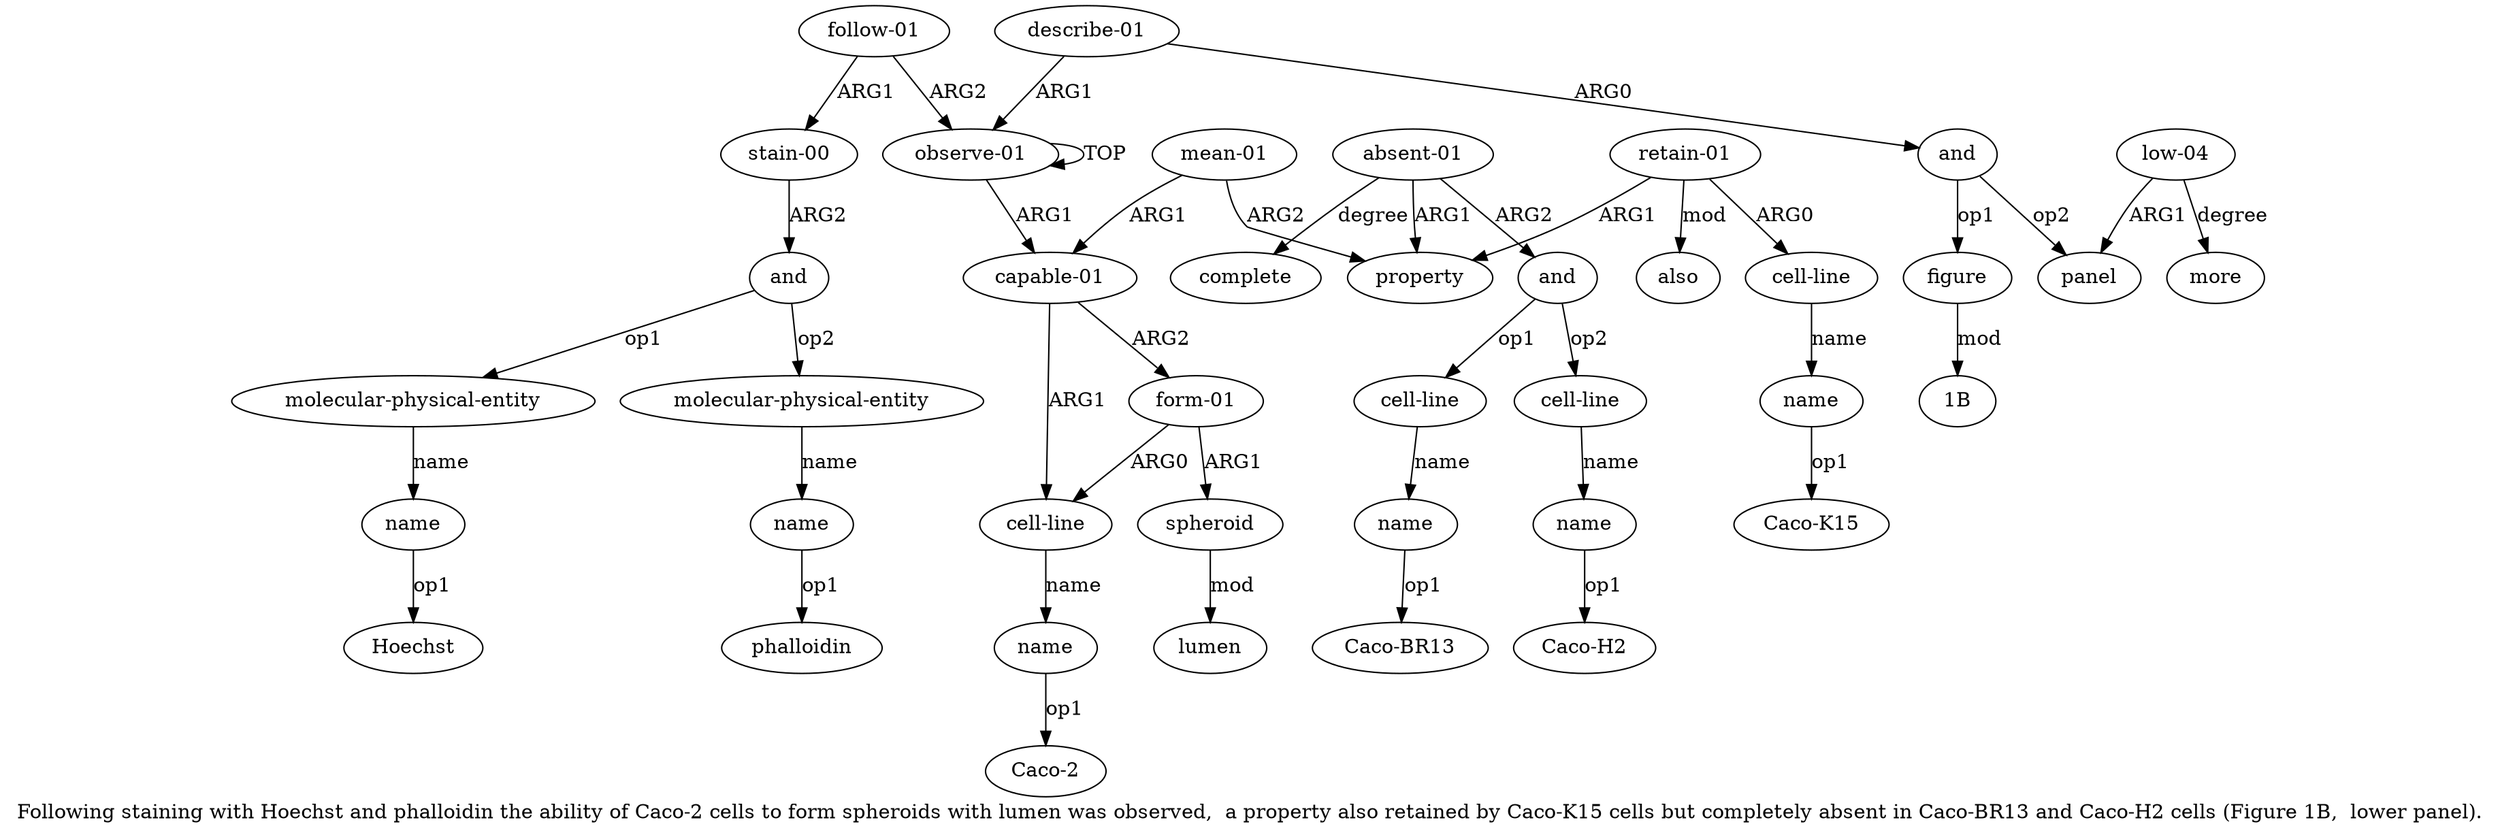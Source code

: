 digraph  {
	graph [label="Following staining with Hoechst and phalloidin the ability of Caco-2 cells to form spheroids with lumen was observed,  a property \
also retained by Caco-K15 cells but completely absent in Caco-BR13 and Caco-H2 cells (Figure 1B,  lower panel)."];
	node [label="\N"];
	a20	 [color=black,
		gold_ind=20,
		gold_label="follow-01",
		label="follow-01",
		test_ind=20,
		test_label="follow-01"];
	a21	 [color=black,
		gold_ind=21,
		gold_label="stain-00",
		label="stain-00",
		test_ind=21,
		test_label="stain-00"];
	a20 -> a21 [key=0,
	color=black,
	gold_label=ARG1,
	label=ARG1,
	test_label=ARG1];
a0 [color=black,
	gold_ind=0,
	gold_label="observe-01",
	label="observe-01",
	test_ind=0,
	test_label="observe-01"];
a20 -> a0 [key=0,
color=black,
gold_label=ARG2,
label=ARG2,
test_label=ARG2];
a22 [color=black,
gold_ind=22,
gold_label=and,
label=and,
test_ind=22,
test_label=and];
a21 -> a22 [key=0,
color=black,
gold_label=ARG2,
label=ARG2,
test_label=ARG2];
a23 [color=black,
gold_ind=23,
gold_label="molecular-physical-entity",
label="molecular-physical-entity",
test_ind=23,
test_label="molecular-physical-entity"];
a22 -> a23 [key=0,
color=black,
gold_label=op1,
label=op1,
test_label=op1];
a25 [color=black,
gold_ind=25,
gold_label="molecular-physical-entity",
label="molecular-physical-entity",
test_ind=25,
test_label="molecular-physical-entity"];
a22 -> a25 [key=0,
color=black,
gold_label=op2,
label=op2,
test_label=op2];
a24 [color=black,
gold_ind=24,
gold_label=name,
label=name,
test_ind=24,
test_label=name];
a23 -> a24 [key=0,
color=black,
gold_label=name,
label=name,
test_label=name];
"a24 Hoechst" [color=black,
gold_ind=-1,
gold_label=Hoechst,
label=Hoechst,
test_ind=-1,
test_label=Hoechst];
a24 -> "a24 Hoechst" [key=0,
color=black,
gold_label=op1,
label=op1,
test_label=op1];
a26 [color=black,
gold_ind=26,
gold_label=name,
label=name,
test_ind=26,
test_label=name];
a25 -> a26 [key=0,
color=black,
gold_label=name,
label=name,
test_label=name];
"a26 phalloidin" [color=black,
gold_ind=-1,
gold_label=phalloidin,
label=phalloidin,
test_ind=-1,
test_label=phalloidin];
a26 -> "a26 phalloidin" [key=0,
color=black,
gold_label=op1,
label=op1,
test_label=op1];
a27 [color=black,
gold_ind=27,
gold_label="describe-01",
label="describe-01",
test_ind=27,
test_label="describe-01"];
a28 [color=black,
gold_ind=28,
gold_label=and,
label=and,
test_ind=28,
test_label=and];
a27 -> a28 [key=0,
color=black,
gold_label=ARG0,
label=ARG0,
test_label=ARG0];
a27 -> a0 [key=0,
color=black,
gold_label=ARG1,
label=ARG1,
test_label=ARG1];
a29 [color=black,
gold_ind=29,
gold_label=figure,
label=figure,
test_ind=29,
test_label=figure];
a28 -> a29 [key=0,
color=black,
gold_label=op1,
label=op1,
test_label=op1];
a30 [color=black,
gold_ind=30,
gold_label=panel,
label=panel,
test_ind=30,
test_label=panel];
a28 -> a30 [key=0,
color=black,
gold_label=op2,
label=op2,
test_label=op2];
"a29 1B" [color=black,
gold_ind=-1,
gold_label="1B",
label="1B",
test_ind=-1,
test_label="1B"];
a29 -> "a29 1B" [key=0,
color=black,
gold_label=mod,
label=mod,
test_label=mod];
a31 [color=black,
gold_ind=31,
gold_label="low-04",
label="low-04",
test_ind=31,
test_label="low-04"];
a31 -> a30 [key=0,
color=black,
gold_label=ARG1,
label=ARG1,
test_label=ARG1];
a32 [color=black,
gold_ind=32,
gold_label=more,
label=more,
test_ind=32,
test_label=more];
a31 -> a32 [key=0,
color=black,
gold_label=degree,
label=degree,
test_label=degree];
"a18 Caco-H2" [color=black,
gold_ind=-1,
gold_label="Caco-H2",
label="Caco-H2",
test_ind=-1,
test_label="Caco-H2"];
"a3 Caco-2" [color=black,
gold_ind=-1,
gold_label="Caco-2",
label="Caco-2",
test_ind=-1,
test_label="Caco-2"];
a15 [color=black,
gold_ind=15,
gold_label="cell-line",
label="cell-line",
test_ind=15,
test_label="cell-line"];
a16 [color=black,
gold_ind=16,
gold_label=name,
label=name,
test_ind=16,
test_label=name];
a15 -> a16 [key=0,
color=black,
gold_label=name,
label=name,
test_label=name];
a14 [color=black,
gold_ind=14,
gold_label=and,
label=and,
test_ind=14,
test_label=and];
a14 -> a15 [key=0,
color=black,
gold_label=op1,
label=op1,
test_label=op1];
a17 [color=black,
gold_ind=17,
gold_label="cell-line",
label="cell-line",
test_ind=17,
test_label="cell-line"];
a14 -> a17 [key=0,
color=black,
gold_label=op2,
label=op2,
test_label=op2];
a18 [color=black,
gold_ind=18,
gold_label=name,
label=name,
test_ind=18,
test_label=name];
a17 -> a18 [key=0,
color=black,
gold_label=name,
label=name,
test_label=name];
"a16 Caco-BR13" [color=black,
gold_ind=-1,
gold_label="Caco-BR13",
label="Caco-BR13",
test_ind=-1,
test_label="Caco-BR13"];
a16 -> "a16 Caco-BR13" [key=0,
color=black,
gold_label=op1,
label=op1,
test_label=op1];
a11 [color=black,
gold_ind=11,
gold_label=name,
label=name,
test_ind=11,
test_label=name];
"a11 Caco-K15" [color=black,
gold_ind=-1,
gold_label="Caco-K15",
label="Caco-K15",
test_ind=-1,
test_label="Caco-K15"];
a11 -> "a11 Caco-K15" [key=0,
color=black,
gold_label=op1,
label=op1,
test_label=op1];
a10 [color=black,
gold_ind=10,
gold_label="cell-line",
label="cell-line",
test_ind=10,
test_label="cell-line"];
a10 -> a11 [key=0,
color=black,
gold_label=name,
label=name,
test_label=name];
a13 [color=black,
gold_ind=13,
gold_label="absent-01",
label="absent-01",
test_ind=13,
test_label="absent-01"];
a13 -> a14 [key=0,
color=black,
gold_label=ARG2,
label=ARG2,
test_label=ARG2];
a19 [color=black,
gold_ind=19,
gold_label=complete,
label=complete,
test_ind=19,
test_label=complete];
a13 -> a19 [key=0,
color=black,
gold_label=degree,
label=degree,
test_label=degree];
a8 [color=black,
gold_ind=8,
gold_label=property,
label=property,
test_ind=8,
test_label=property];
a13 -> a8 [key=0,
color=black,
gold_label=ARG1,
label=ARG1,
test_label=ARG1];
a12 [color=black,
gold_ind=12,
gold_label=also,
label=also,
test_ind=12,
test_label=also];
a18 -> "a18 Caco-H2" [key=0,
color=black,
gold_label=op1,
label=op1,
test_label=op1];
a1 [color=black,
gold_ind=1,
gold_label="capable-01",
label="capable-01",
test_ind=1,
test_label="capable-01"];
a2 [color=black,
gold_ind=2,
gold_label="cell-line",
label="cell-line",
test_ind=2,
test_label="cell-line"];
a1 -> a2 [key=0,
color=black,
gold_label=ARG1,
label=ARG1,
test_label=ARG1];
a4 [color=black,
gold_ind=4,
gold_label="form-01",
label="form-01",
test_ind=4,
test_label="form-01"];
a1 -> a4 [key=0,
color=black,
gold_label=ARG2,
label=ARG2,
test_label=ARG2];
a0 -> a1 [key=0,
color=black,
gold_label=ARG1,
label=ARG1,
test_label=ARG1];
a0 -> a0 [key=0,
color=black,
gold_label=TOP,
label=TOP,
test_label=TOP];
a3 [color=black,
gold_ind=3,
gold_label=name,
label=name,
test_ind=3,
test_label=name];
a3 -> "a3 Caco-2" [key=0,
color=black,
gold_label=op1,
label=op1,
test_label=op1];
a2 -> a3 [key=0,
color=black,
gold_label=name,
label=name,
test_label=name];
a5 [color=black,
gold_ind=5,
gold_label=spheroid,
label=spheroid,
test_ind=5,
test_label=spheroid];
a6 [color=black,
gold_ind=6,
gold_label=lumen,
label=lumen,
test_ind=6,
test_label=lumen];
a5 -> a6 [key=0,
color=black,
gold_label=mod,
label=mod,
test_label=mod];
a4 -> a2 [key=0,
color=black,
gold_label=ARG0,
label=ARG0,
test_label=ARG0];
a4 -> a5 [key=0,
color=black,
gold_label=ARG1,
label=ARG1,
test_label=ARG1];
a7 [color=black,
gold_ind=7,
gold_label="mean-01",
label="mean-01",
test_ind=7,
test_label="mean-01"];
a7 -> a1 [key=0,
color=black,
gold_label=ARG1,
label=ARG1,
test_label=ARG1];
a7 -> a8 [key=0,
color=black,
gold_label=ARG2,
label=ARG2,
test_label=ARG2];
a9 [color=black,
gold_ind=9,
gold_label="retain-01",
label="retain-01",
test_ind=9,
test_label="retain-01"];
a9 -> a10 [key=0,
color=black,
gold_label=ARG0,
label=ARG0,
test_label=ARG0];
a9 -> a12 [key=0,
color=black,
gold_label=mod,
label=mod,
test_label=mod];
a9 -> a8 [key=0,
color=black,
gold_label=ARG1,
label=ARG1,
test_label=ARG1];
}
